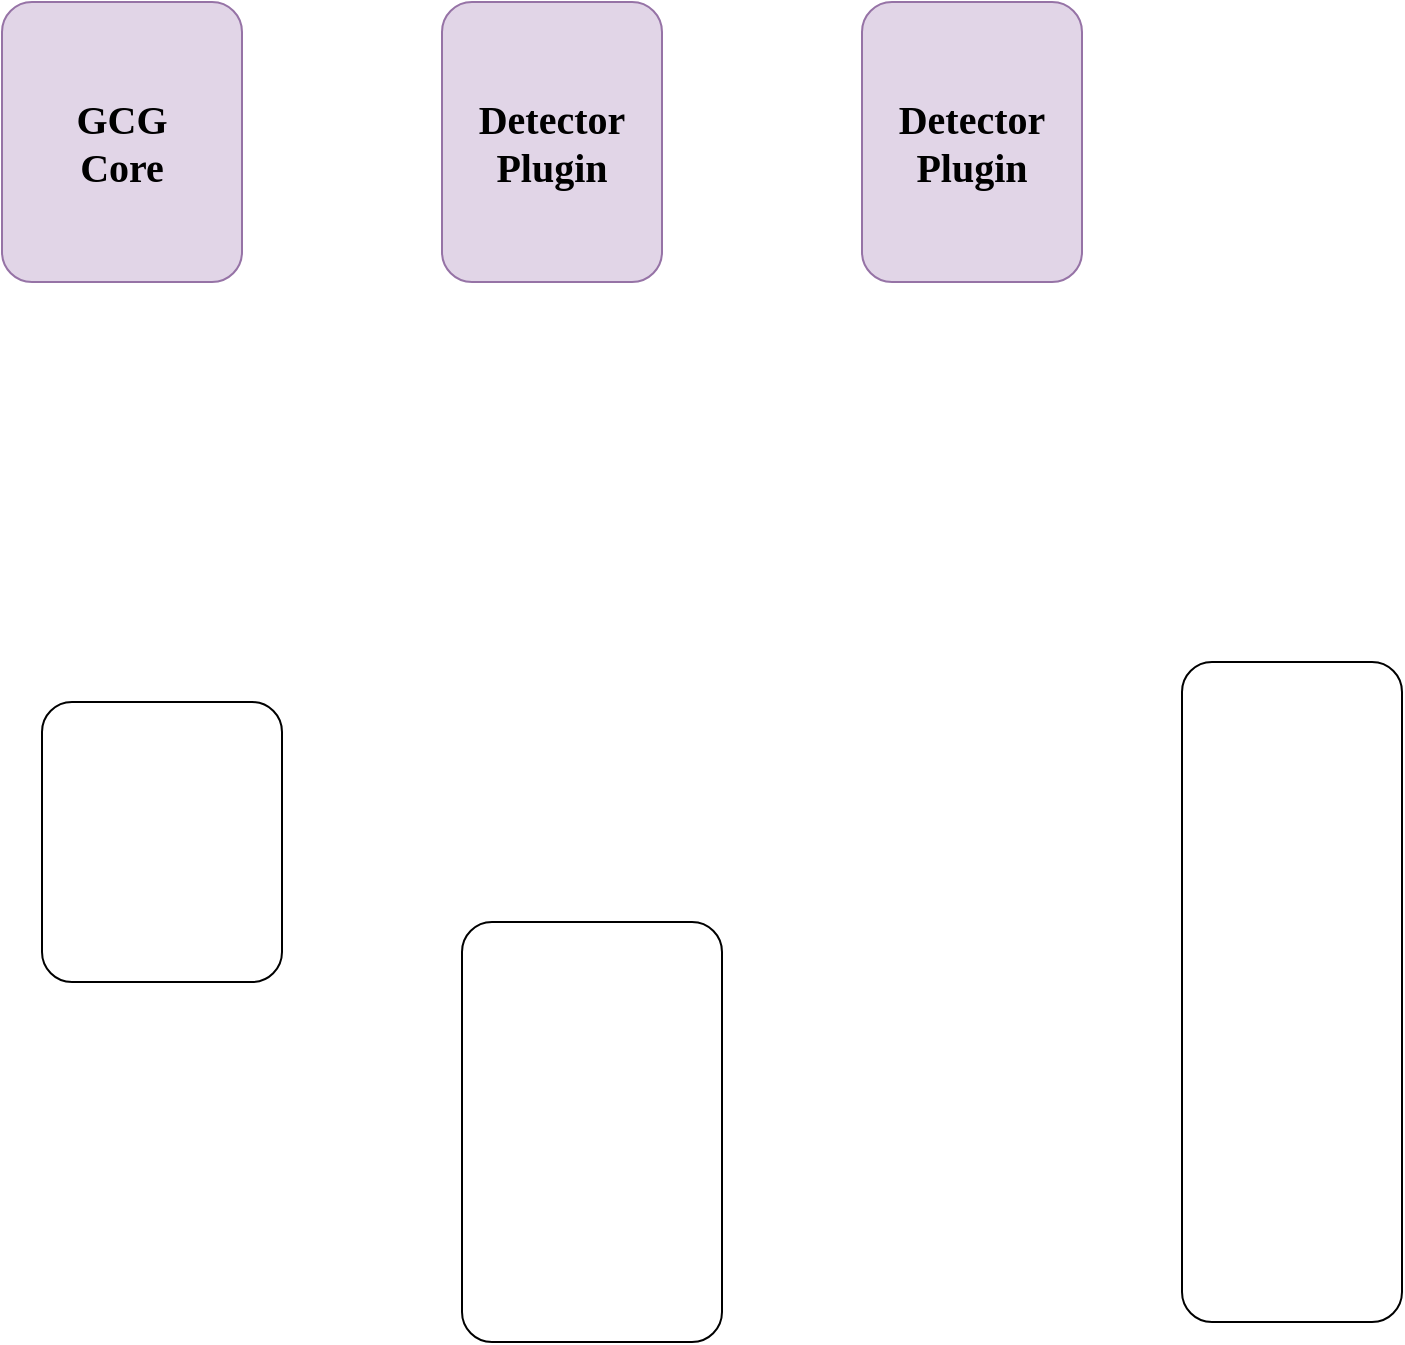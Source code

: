 <mxfile version="28.2.1">
  <diagram name="Page-1" id="WQoq2shkfPpYlNjBiQMA">
    <mxGraphModel dx="1154" dy="698" grid="1" gridSize="10" guides="1" tooltips="1" connect="1" arrows="1" fold="1" page="1" pageScale="1" pageWidth="1169" pageHeight="827" math="0" shadow="0">
      <root>
        <mxCell id="0" />
        <mxCell id="1" parent="0" />
        <mxCell id="oneNBx5EOi1U19oZSII6-1" value="GCG&lt;div&gt;Core&lt;/div&gt;" style="rounded=1;whiteSpace=wrap;html=1;absoluteArcSize=1;arcSize=30;fontFamily=Times New Roman;fontSize=20;fontStyle=1;fillColor=#e1d5e7;strokeColor=#9673a6;" vertex="1" parent="1">
          <mxGeometry x="180" y="150" width="120" height="140" as="geometry" />
        </mxCell>
        <mxCell id="oneNBx5EOi1U19oZSII6-2" value="Detector&lt;div&gt;Plugin&lt;/div&gt;" style="rounded=1;whiteSpace=wrap;html=1;absoluteArcSize=1;arcSize=30;fillColor=#e1d5e7;strokeColor=#9673a6;fontSize=20;fontStyle=1;fontFamily=Times New Roman;" vertex="1" parent="1">
          <mxGeometry x="400" y="150" width="110" height="140" as="geometry" />
        </mxCell>
        <mxCell id="oneNBx5EOi1U19oZSII6-4" value="" style="verticalLabelPosition=bottom;verticalAlign=top;html=1;shape=mxgraph.basic.rect;fillColor2=none;strokeWidth=1;size=15;indent=5;absoluteCornerSize=1;rectStyle=rounded;fillColor=none;" vertex="1" parent="1">
          <mxGeometry x="410" y="610" width="130" height="210" as="geometry" />
        </mxCell>
        <mxCell id="oneNBx5EOi1U19oZSII6-5" value="" style="verticalLabelPosition=bottom;verticalAlign=top;html=1;shape=mxgraph.basic.rect;fillColor2=none;strokeWidth=1;size=15;indent=5;absoluteCornerSize=1;rectStyle=rounded;fillColor=none;" vertex="1" parent="1">
          <mxGeometry x="200" y="500" width="120" height="140" as="geometry" />
        </mxCell>
        <mxCell id="oneNBx5EOi1U19oZSII6-6" value="" style="rounded=1;whiteSpace=wrap;html=1;absoluteArcSize=1;arcSize=30;" vertex="1" parent="1">
          <mxGeometry x="770" y="480" width="110" height="330" as="geometry" />
        </mxCell>
        <mxCell id="oneNBx5EOi1U19oZSII6-7" value="Detector&lt;div&gt;Plugin&lt;/div&gt;" style="rounded=1;whiteSpace=wrap;html=1;absoluteArcSize=1;arcSize=30;fillColor=#e1d5e7;strokeColor=#9673a6;fontSize=20;fontStyle=1;fontFamily=Times New Roman;" vertex="1" parent="1">
          <mxGeometry x="610" y="150" width="110" height="140" as="geometry" />
        </mxCell>
      </root>
    </mxGraphModel>
  </diagram>
</mxfile>
